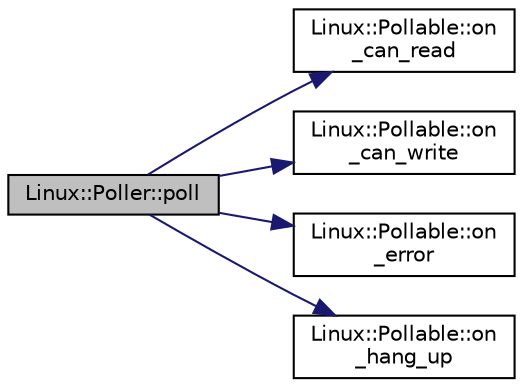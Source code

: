 digraph "Linux::Poller::poll"
{
 // INTERACTIVE_SVG=YES
  edge [fontname="Helvetica",fontsize="10",labelfontname="Helvetica",labelfontsize="10"];
  node [fontname="Helvetica",fontsize="10",shape=record];
  rankdir="LR";
  Node1 [label="Linux::Poller::poll",height=0.2,width=0.4,color="black", fillcolor="grey75", style="filled", fontcolor="black"];
  Node1 -> Node2 [color="midnightblue",fontsize="10",style="solid",fontname="Helvetica"];
  Node2 [label="Linux::Pollable::on\l_can_read",height=0.2,width=0.4,color="black", fillcolor="white", style="filled",URL="$classLinux_1_1Pollable.html#ab452985fec688ce1ab5683417722eedd"];
  Node1 -> Node3 [color="midnightblue",fontsize="10",style="solid",fontname="Helvetica"];
  Node3 [label="Linux::Pollable::on\l_can_write",height=0.2,width=0.4,color="black", fillcolor="white", style="filled",URL="$classLinux_1_1Pollable.html#abfa1fc72c7df4f15bedc31555080a921"];
  Node1 -> Node4 [color="midnightblue",fontsize="10",style="solid",fontname="Helvetica"];
  Node4 [label="Linux::Pollable::on\l_error",height=0.2,width=0.4,color="black", fillcolor="white", style="filled",URL="$classLinux_1_1Pollable.html#aae14818c9c1908fc98750fbc072a5950"];
  Node1 -> Node5 [color="midnightblue",fontsize="10",style="solid",fontname="Helvetica"];
  Node5 [label="Linux::Pollable::on\l_hang_up",height=0.2,width=0.4,color="black", fillcolor="white", style="filled",URL="$classLinux_1_1Pollable.html#aae05cf74d76cf01fafb1463918ef7085"];
}
